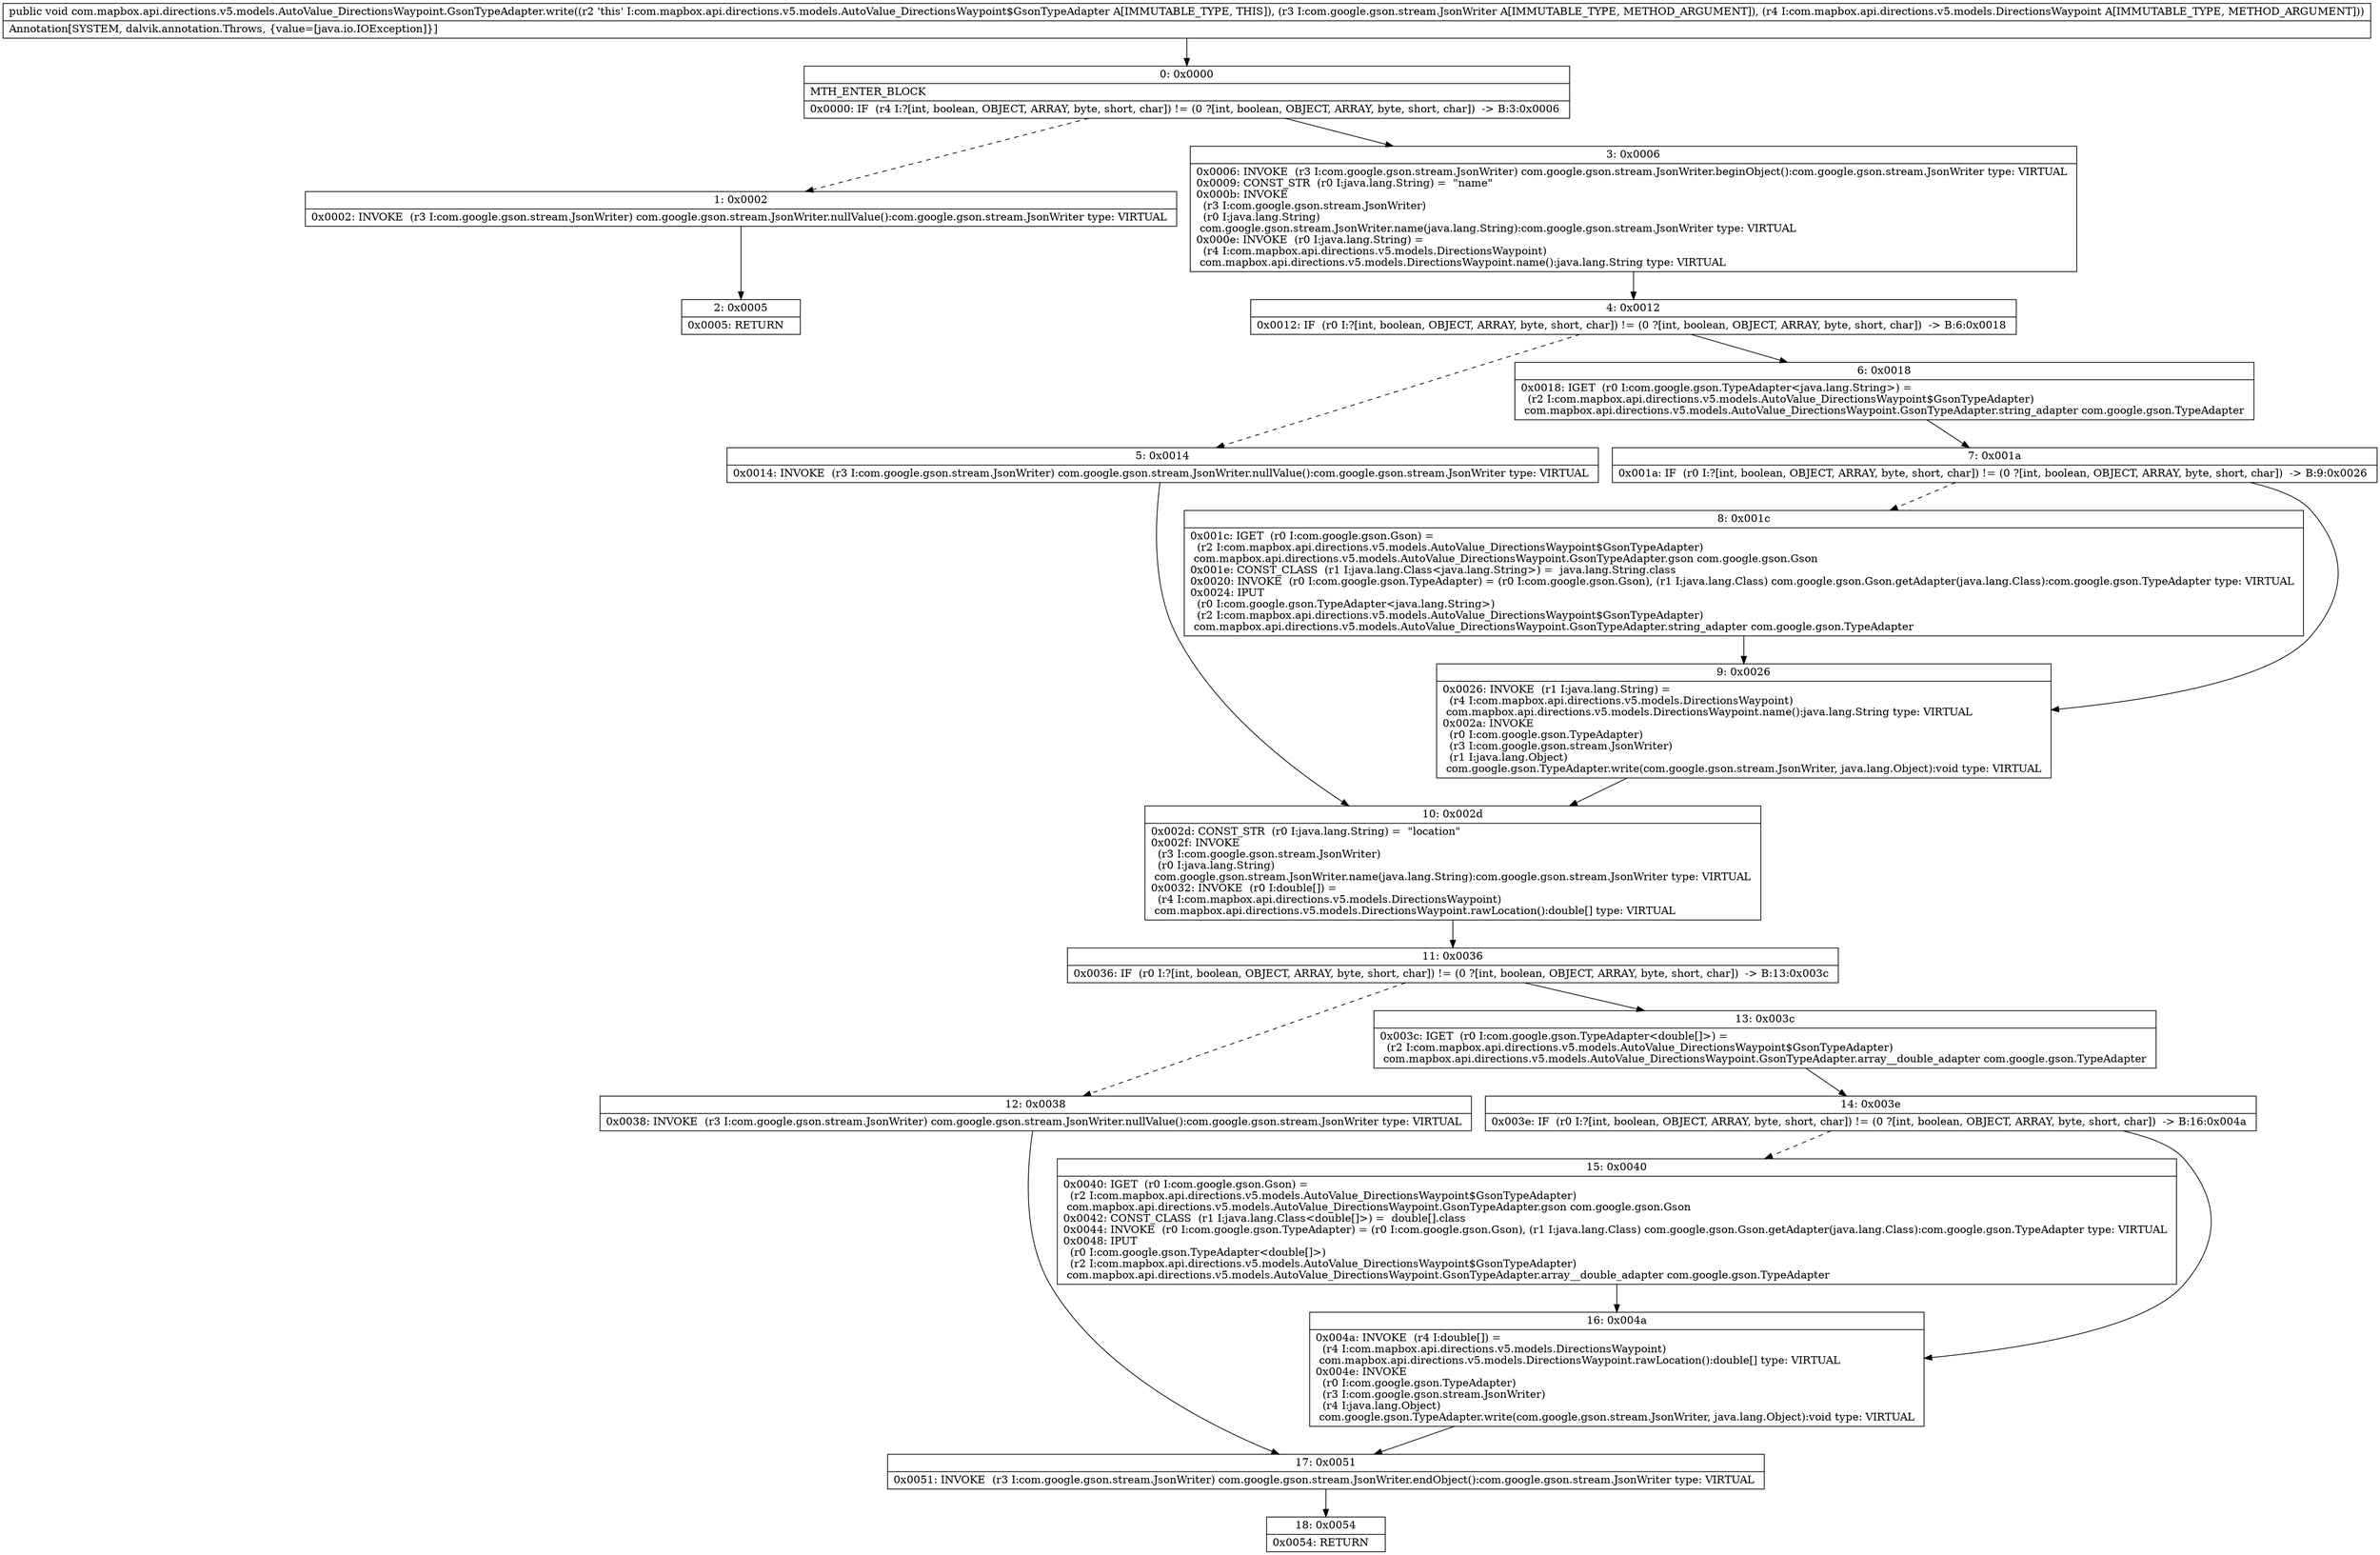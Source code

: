 digraph "CFG forcom.mapbox.api.directions.v5.models.AutoValue_DirectionsWaypoint.GsonTypeAdapter.write(Lcom\/google\/gson\/stream\/JsonWriter;Lcom\/mapbox\/api\/directions\/v5\/models\/DirectionsWaypoint;)V" {
Node_0 [shape=record,label="{0\:\ 0x0000|MTH_ENTER_BLOCK\l|0x0000: IF  (r4 I:?[int, boolean, OBJECT, ARRAY, byte, short, char]) != (0 ?[int, boolean, OBJECT, ARRAY, byte, short, char])  \-\> B:3:0x0006 \l}"];
Node_1 [shape=record,label="{1\:\ 0x0002|0x0002: INVOKE  (r3 I:com.google.gson.stream.JsonWriter) com.google.gson.stream.JsonWriter.nullValue():com.google.gson.stream.JsonWriter type: VIRTUAL \l}"];
Node_2 [shape=record,label="{2\:\ 0x0005|0x0005: RETURN   \l}"];
Node_3 [shape=record,label="{3\:\ 0x0006|0x0006: INVOKE  (r3 I:com.google.gson.stream.JsonWriter) com.google.gson.stream.JsonWriter.beginObject():com.google.gson.stream.JsonWriter type: VIRTUAL \l0x0009: CONST_STR  (r0 I:java.lang.String) =  \"name\" \l0x000b: INVOKE  \l  (r3 I:com.google.gson.stream.JsonWriter)\l  (r0 I:java.lang.String)\l com.google.gson.stream.JsonWriter.name(java.lang.String):com.google.gson.stream.JsonWriter type: VIRTUAL \l0x000e: INVOKE  (r0 I:java.lang.String) = \l  (r4 I:com.mapbox.api.directions.v5.models.DirectionsWaypoint)\l com.mapbox.api.directions.v5.models.DirectionsWaypoint.name():java.lang.String type: VIRTUAL \l}"];
Node_4 [shape=record,label="{4\:\ 0x0012|0x0012: IF  (r0 I:?[int, boolean, OBJECT, ARRAY, byte, short, char]) != (0 ?[int, boolean, OBJECT, ARRAY, byte, short, char])  \-\> B:6:0x0018 \l}"];
Node_5 [shape=record,label="{5\:\ 0x0014|0x0014: INVOKE  (r3 I:com.google.gson.stream.JsonWriter) com.google.gson.stream.JsonWriter.nullValue():com.google.gson.stream.JsonWriter type: VIRTUAL \l}"];
Node_6 [shape=record,label="{6\:\ 0x0018|0x0018: IGET  (r0 I:com.google.gson.TypeAdapter\<java.lang.String\>) = \l  (r2 I:com.mapbox.api.directions.v5.models.AutoValue_DirectionsWaypoint$GsonTypeAdapter)\l com.mapbox.api.directions.v5.models.AutoValue_DirectionsWaypoint.GsonTypeAdapter.string_adapter com.google.gson.TypeAdapter \l}"];
Node_7 [shape=record,label="{7\:\ 0x001a|0x001a: IF  (r0 I:?[int, boolean, OBJECT, ARRAY, byte, short, char]) != (0 ?[int, boolean, OBJECT, ARRAY, byte, short, char])  \-\> B:9:0x0026 \l}"];
Node_8 [shape=record,label="{8\:\ 0x001c|0x001c: IGET  (r0 I:com.google.gson.Gson) = \l  (r2 I:com.mapbox.api.directions.v5.models.AutoValue_DirectionsWaypoint$GsonTypeAdapter)\l com.mapbox.api.directions.v5.models.AutoValue_DirectionsWaypoint.GsonTypeAdapter.gson com.google.gson.Gson \l0x001e: CONST_CLASS  (r1 I:java.lang.Class\<java.lang.String\>) =  java.lang.String.class \l0x0020: INVOKE  (r0 I:com.google.gson.TypeAdapter) = (r0 I:com.google.gson.Gson), (r1 I:java.lang.Class) com.google.gson.Gson.getAdapter(java.lang.Class):com.google.gson.TypeAdapter type: VIRTUAL \l0x0024: IPUT  \l  (r0 I:com.google.gson.TypeAdapter\<java.lang.String\>)\l  (r2 I:com.mapbox.api.directions.v5.models.AutoValue_DirectionsWaypoint$GsonTypeAdapter)\l com.mapbox.api.directions.v5.models.AutoValue_DirectionsWaypoint.GsonTypeAdapter.string_adapter com.google.gson.TypeAdapter \l}"];
Node_9 [shape=record,label="{9\:\ 0x0026|0x0026: INVOKE  (r1 I:java.lang.String) = \l  (r4 I:com.mapbox.api.directions.v5.models.DirectionsWaypoint)\l com.mapbox.api.directions.v5.models.DirectionsWaypoint.name():java.lang.String type: VIRTUAL \l0x002a: INVOKE  \l  (r0 I:com.google.gson.TypeAdapter)\l  (r3 I:com.google.gson.stream.JsonWriter)\l  (r1 I:java.lang.Object)\l com.google.gson.TypeAdapter.write(com.google.gson.stream.JsonWriter, java.lang.Object):void type: VIRTUAL \l}"];
Node_10 [shape=record,label="{10\:\ 0x002d|0x002d: CONST_STR  (r0 I:java.lang.String) =  \"location\" \l0x002f: INVOKE  \l  (r3 I:com.google.gson.stream.JsonWriter)\l  (r0 I:java.lang.String)\l com.google.gson.stream.JsonWriter.name(java.lang.String):com.google.gson.stream.JsonWriter type: VIRTUAL \l0x0032: INVOKE  (r0 I:double[]) = \l  (r4 I:com.mapbox.api.directions.v5.models.DirectionsWaypoint)\l com.mapbox.api.directions.v5.models.DirectionsWaypoint.rawLocation():double[] type: VIRTUAL \l}"];
Node_11 [shape=record,label="{11\:\ 0x0036|0x0036: IF  (r0 I:?[int, boolean, OBJECT, ARRAY, byte, short, char]) != (0 ?[int, boolean, OBJECT, ARRAY, byte, short, char])  \-\> B:13:0x003c \l}"];
Node_12 [shape=record,label="{12\:\ 0x0038|0x0038: INVOKE  (r3 I:com.google.gson.stream.JsonWriter) com.google.gson.stream.JsonWriter.nullValue():com.google.gson.stream.JsonWriter type: VIRTUAL \l}"];
Node_13 [shape=record,label="{13\:\ 0x003c|0x003c: IGET  (r0 I:com.google.gson.TypeAdapter\<double[]\>) = \l  (r2 I:com.mapbox.api.directions.v5.models.AutoValue_DirectionsWaypoint$GsonTypeAdapter)\l com.mapbox.api.directions.v5.models.AutoValue_DirectionsWaypoint.GsonTypeAdapter.array__double_adapter com.google.gson.TypeAdapter \l}"];
Node_14 [shape=record,label="{14\:\ 0x003e|0x003e: IF  (r0 I:?[int, boolean, OBJECT, ARRAY, byte, short, char]) != (0 ?[int, boolean, OBJECT, ARRAY, byte, short, char])  \-\> B:16:0x004a \l}"];
Node_15 [shape=record,label="{15\:\ 0x0040|0x0040: IGET  (r0 I:com.google.gson.Gson) = \l  (r2 I:com.mapbox.api.directions.v5.models.AutoValue_DirectionsWaypoint$GsonTypeAdapter)\l com.mapbox.api.directions.v5.models.AutoValue_DirectionsWaypoint.GsonTypeAdapter.gson com.google.gson.Gson \l0x0042: CONST_CLASS  (r1 I:java.lang.Class\<double[]\>) =  double[].class \l0x0044: INVOKE  (r0 I:com.google.gson.TypeAdapter) = (r0 I:com.google.gson.Gson), (r1 I:java.lang.Class) com.google.gson.Gson.getAdapter(java.lang.Class):com.google.gson.TypeAdapter type: VIRTUAL \l0x0048: IPUT  \l  (r0 I:com.google.gson.TypeAdapter\<double[]\>)\l  (r2 I:com.mapbox.api.directions.v5.models.AutoValue_DirectionsWaypoint$GsonTypeAdapter)\l com.mapbox.api.directions.v5.models.AutoValue_DirectionsWaypoint.GsonTypeAdapter.array__double_adapter com.google.gson.TypeAdapter \l}"];
Node_16 [shape=record,label="{16\:\ 0x004a|0x004a: INVOKE  (r4 I:double[]) = \l  (r4 I:com.mapbox.api.directions.v5.models.DirectionsWaypoint)\l com.mapbox.api.directions.v5.models.DirectionsWaypoint.rawLocation():double[] type: VIRTUAL \l0x004e: INVOKE  \l  (r0 I:com.google.gson.TypeAdapter)\l  (r3 I:com.google.gson.stream.JsonWriter)\l  (r4 I:java.lang.Object)\l com.google.gson.TypeAdapter.write(com.google.gson.stream.JsonWriter, java.lang.Object):void type: VIRTUAL \l}"];
Node_17 [shape=record,label="{17\:\ 0x0051|0x0051: INVOKE  (r3 I:com.google.gson.stream.JsonWriter) com.google.gson.stream.JsonWriter.endObject():com.google.gson.stream.JsonWriter type: VIRTUAL \l}"];
Node_18 [shape=record,label="{18\:\ 0x0054|0x0054: RETURN   \l}"];
MethodNode[shape=record,label="{public void com.mapbox.api.directions.v5.models.AutoValue_DirectionsWaypoint.GsonTypeAdapter.write((r2 'this' I:com.mapbox.api.directions.v5.models.AutoValue_DirectionsWaypoint$GsonTypeAdapter A[IMMUTABLE_TYPE, THIS]), (r3 I:com.google.gson.stream.JsonWriter A[IMMUTABLE_TYPE, METHOD_ARGUMENT]), (r4 I:com.mapbox.api.directions.v5.models.DirectionsWaypoint A[IMMUTABLE_TYPE, METHOD_ARGUMENT]))  | Annotation[SYSTEM, dalvik.annotation.Throws, \{value=[java.io.IOException]\}]\l}"];
MethodNode -> Node_0;
Node_0 -> Node_1[style=dashed];
Node_0 -> Node_3;
Node_1 -> Node_2;
Node_3 -> Node_4;
Node_4 -> Node_5[style=dashed];
Node_4 -> Node_6;
Node_5 -> Node_10;
Node_6 -> Node_7;
Node_7 -> Node_8[style=dashed];
Node_7 -> Node_9;
Node_8 -> Node_9;
Node_9 -> Node_10;
Node_10 -> Node_11;
Node_11 -> Node_12[style=dashed];
Node_11 -> Node_13;
Node_12 -> Node_17;
Node_13 -> Node_14;
Node_14 -> Node_15[style=dashed];
Node_14 -> Node_16;
Node_15 -> Node_16;
Node_16 -> Node_17;
Node_17 -> Node_18;
}


